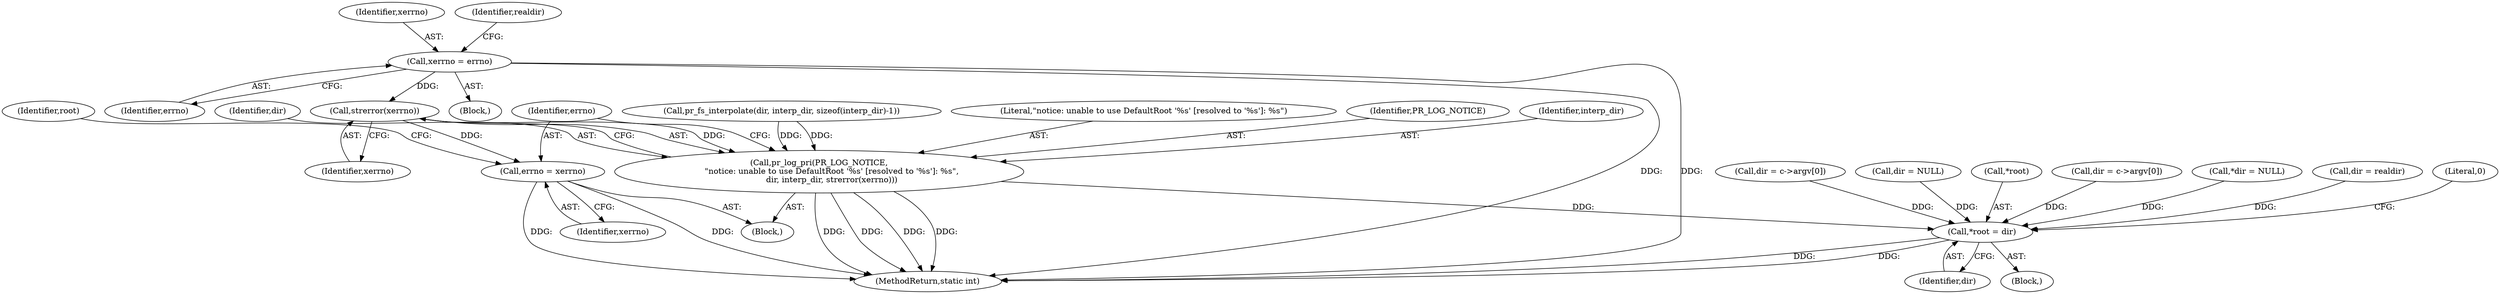 digraph "0_proftpd_ecff21e0d0e84f35c299ef91d7fda088e516d4ed@API" {
"1000360" [label="(Call,strerror(xerrno))"];
"1000329" [label="(Call,xerrno = errno)"];
"1000355" [label="(Call,pr_log_pri(PR_LOG_NOTICE,\n          \"notice: unable to use DefaultRoot '%s' [resolved to '%s']: %s\",\n          dir, interp_dir, strerror(xerrno)))"];
"1000365" [label="(Call,*root = dir)"];
"1000362" [label="(Call,errno = xerrno)"];
"1000116" [label="(Call,*dir = NULL)"];
"1000331" [label="(Identifier,errno)"];
"1000363" [label="(Identifier,errno)"];
"1000371" [label="(MethodReturn,static int)"];
"1000335" [label="(Call,dir = realdir)"];
"1000359" [label="(Identifier,interp_dir)"];
"1000370" [label="(Literal,0)"];
"1000361" [label="(Identifier,xerrno)"];
"1000358" [label="(Identifier,dir)"];
"1000110" [label="(Block,)"];
"1000140" [label="(Call,dir = c->argv[0])"];
"1000205" [label="(Call,dir = NULL)"];
"1000360" [label="(Call,strerror(xerrno))"];
"1000364" [label="(Identifier,xerrno)"];
"1000348" [label="(Call,pr_fs_interpolate(dir, interp_dir, sizeof(interp_dir)-1))"];
"1000329" [label="(Call,xerrno = errno)"];
"1000209" [label="(Block,)"];
"1000357" [label="(Literal,\"notice: unable to use DefaultRoot '%s' [resolved to '%s']: %s\")"];
"1000366" [label="(Call,*root)"];
"1000339" [label="(Block,)"];
"1000367" [label="(Identifier,root)"];
"1000365" [label="(Call,*root = dir)"];
"1000356" [label="(Identifier,PR_LOG_NOTICE)"];
"1000355" [label="(Call,pr_log_pri(PR_LOG_NOTICE,\n          \"notice: unable to use DefaultRoot '%s' [resolved to '%s']: %s\",\n          dir, interp_dir, strerror(xerrno)))"];
"1000368" [label="(Identifier,dir)"];
"1000330" [label="(Identifier,xerrno)"];
"1000362" [label="(Call,errno = xerrno)"];
"1000333" [label="(Identifier,realdir)"];
"1000161" [label="(Call,dir = c->argv[0])"];
"1000360" -> "1000355"  [label="AST: "];
"1000360" -> "1000361"  [label="CFG: "];
"1000361" -> "1000360"  [label="AST: "];
"1000355" -> "1000360"  [label="CFG: "];
"1000360" -> "1000355"  [label="DDG: "];
"1000329" -> "1000360"  [label="DDG: "];
"1000360" -> "1000362"  [label="DDG: "];
"1000329" -> "1000209"  [label="AST: "];
"1000329" -> "1000331"  [label="CFG: "];
"1000330" -> "1000329"  [label="AST: "];
"1000331" -> "1000329"  [label="AST: "];
"1000333" -> "1000329"  [label="CFG: "];
"1000329" -> "1000371"  [label="DDG: "];
"1000329" -> "1000371"  [label="DDG: "];
"1000355" -> "1000339"  [label="AST: "];
"1000356" -> "1000355"  [label="AST: "];
"1000357" -> "1000355"  [label="AST: "];
"1000358" -> "1000355"  [label="AST: "];
"1000359" -> "1000355"  [label="AST: "];
"1000363" -> "1000355"  [label="CFG: "];
"1000355" -> "1000371"  [label="DDG: "];
"1000355" -> "1000371"  [label="DDG: "];
"1000355" -> "1000371"  [label="DDG: "];
"1000355" -> "1000371"  [label="DDG: "];
"1000348" -> "1000355"  [label="DDG: "];
"1000348" -> "1000355"  [label="DDG: "];
"1000355" -> "1000365"  [label="DDG: "];
"1000365" -> "1000110"  [label="AST: "];
"1000365" -> "1000368"  [label="CFG: "];
"1000366" -> "1000365"  [label="AST: "];
"1000368" -> "1000365"  [label="AST: "];
"1000370" -> "1000365"  [label="CFG: "];
"1000365" -> "1000371"  [label="DDG: "];
"1000365" -> "1000371"  [label="DDG: "];
"1000116" -> "1000365"  [label="DDG: "];
"1000335" -> "1000365"  [label="DDG: "];
"1000161" -> "1000365"  [label="DDG: "];
"1000205" -> "1000365"  [label="DDG: "];
"1000140" -> "1000365"  [label="DDG: "];
"1000362" -> "1000339"  [label="AST: "];
"1000362" -> "1000364"  [label="CFG: "];
"1000363" -> "1000362"  [label="AST: "];
"1000364" -> "1000362"  [label="AST: "];
"1000367" -> "1000362"  [label="CFG: "];
"1000362" -> "1000371"  [label="DDG: "];
"1000362" -> "1000371"  [label="DDG: "];
}
